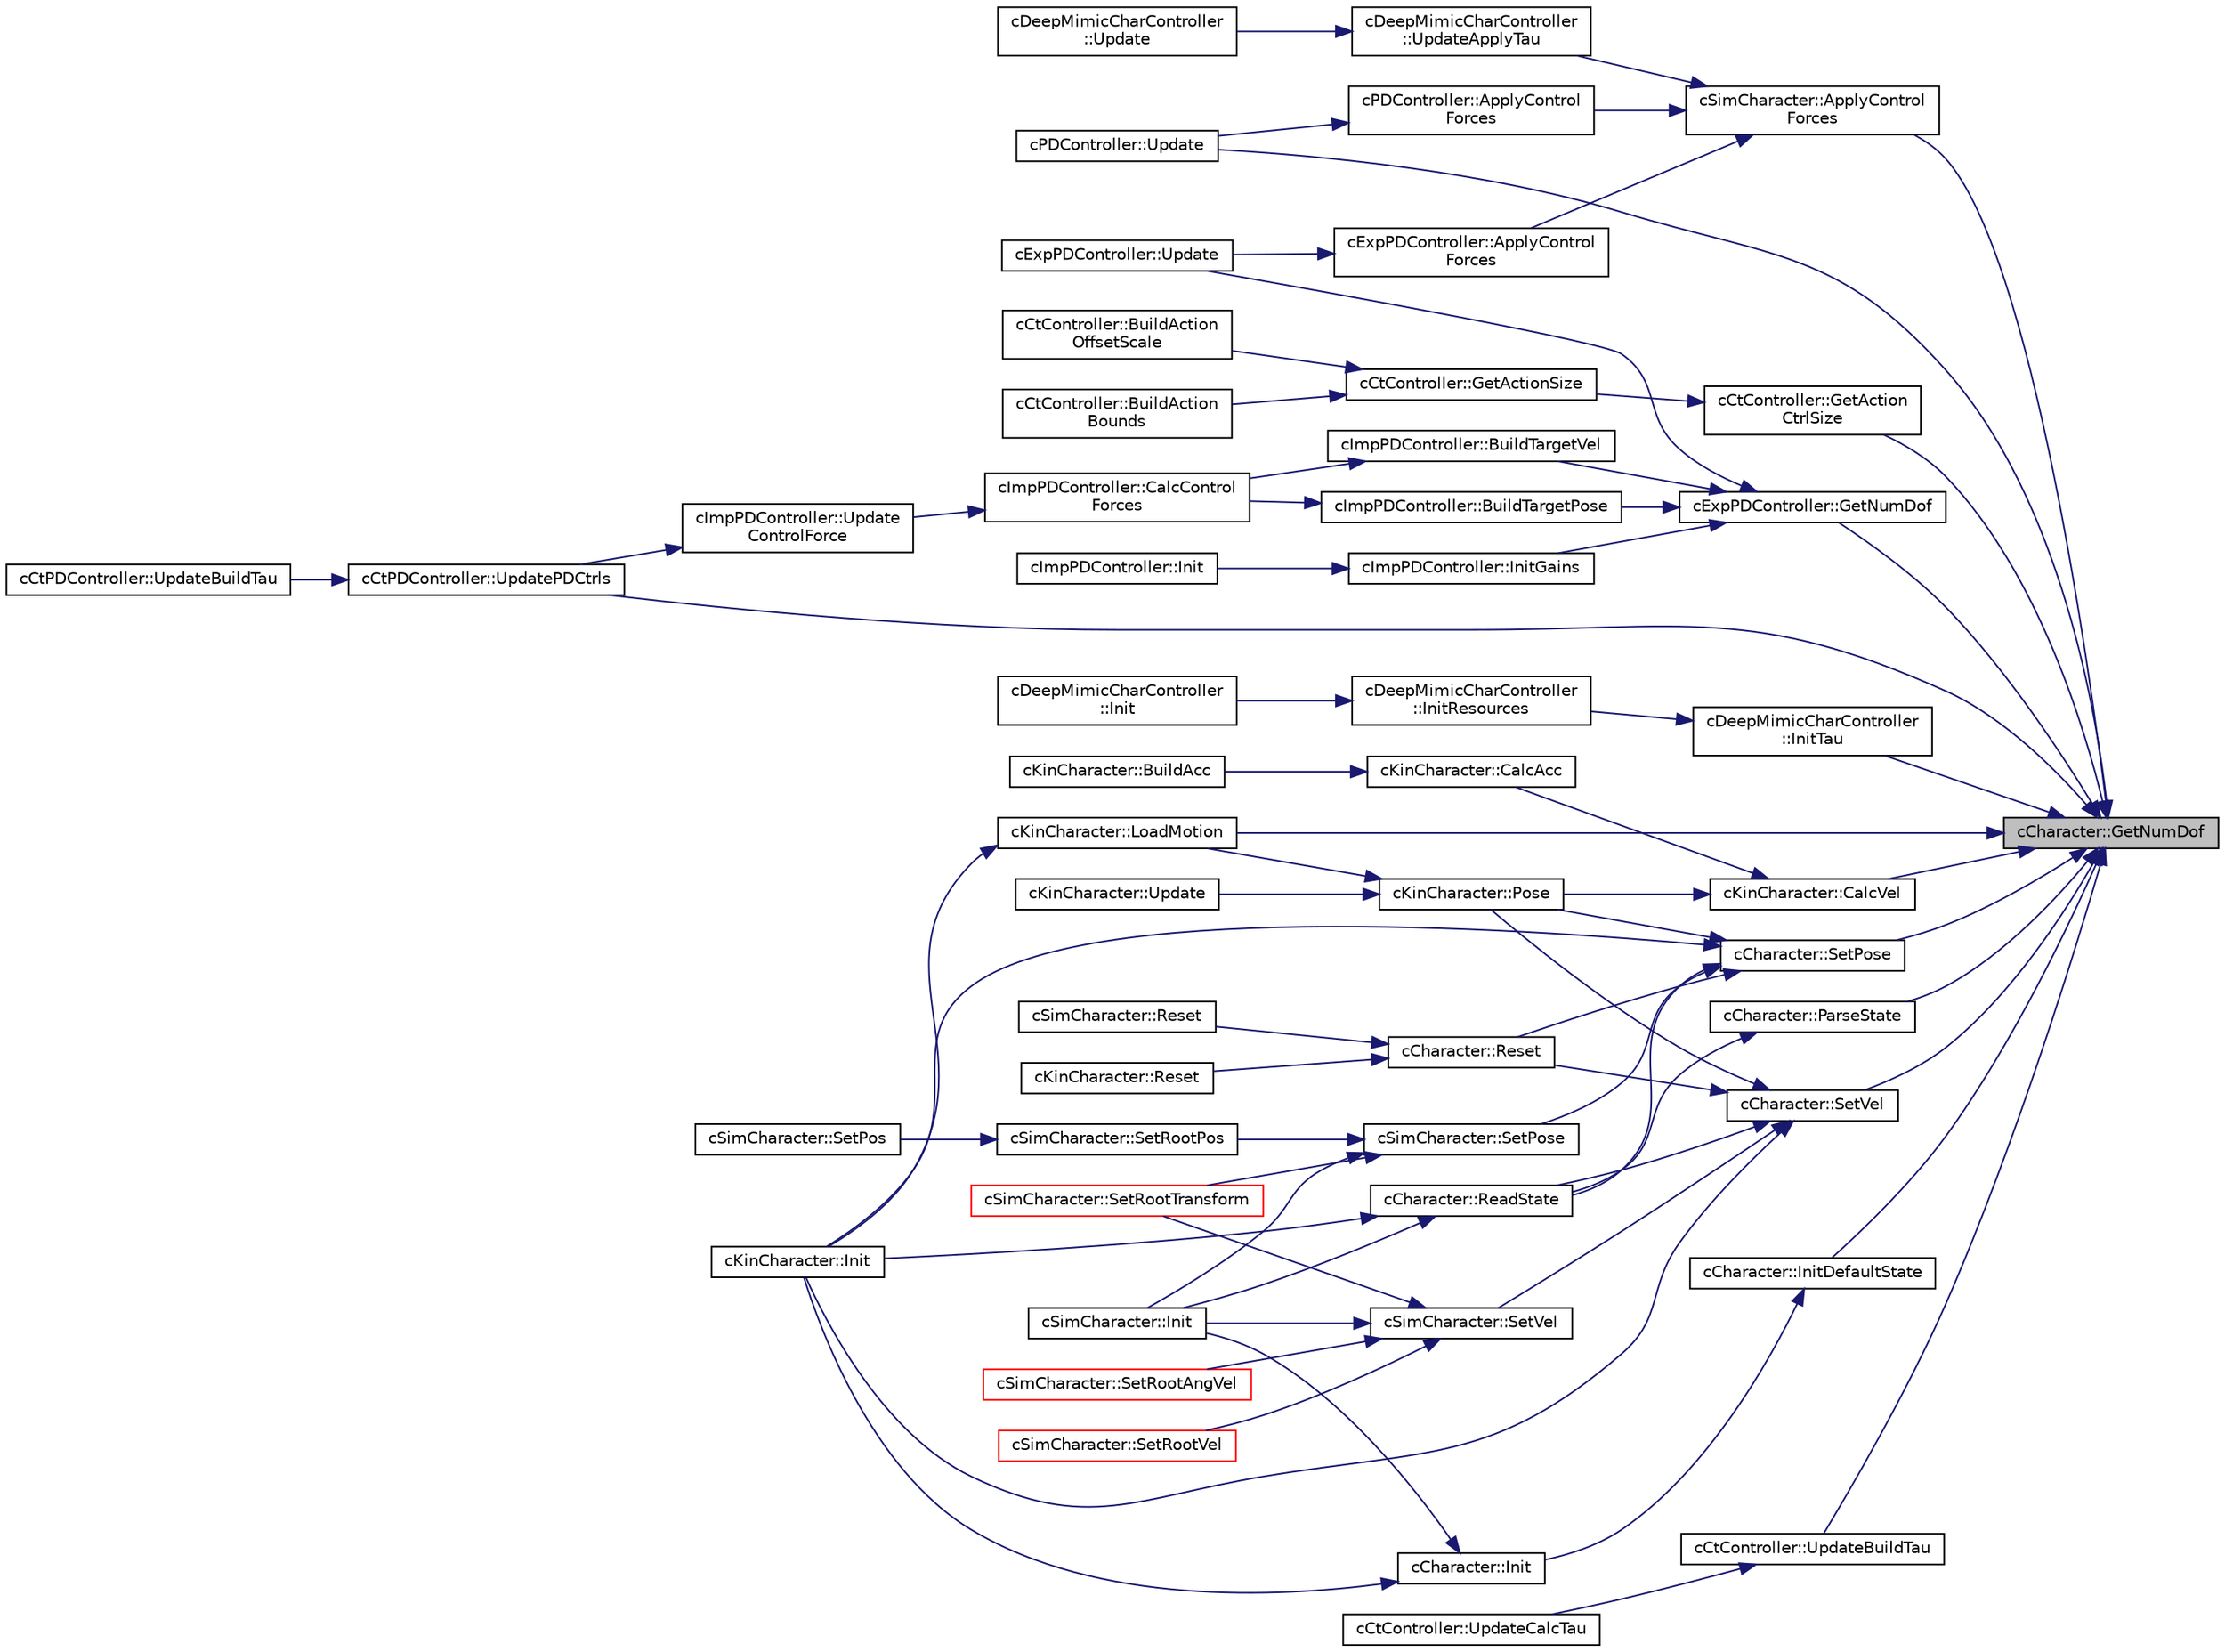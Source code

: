 digraph "cCharacter::GetNumDof"
{
 // LATEX_PDF_SIZE
  edge [fontname="Helvetica",fontsize="10",labelfontname="Helvetica",labelfontsize="10"];
  node [fontname="Helvetica",fontsize="10",shape=record];
  rankdir="RL";
  Node1 [label="cCharacter::GetNumDof",height=0.2,width=0.4,color="black", fillcolor="grey75", style="filled", fontcolor="black",tooltip=" "];
  Node1 -> Node2 [dir="back",color="midnightblue",fontsize="10",style="solid",fontname="Helvetica"];
  Node2 [label="cSimCharacter::ApplyControl\lForces",height=0.2,width=0.4,color="black", fillcolor="white", style="filled",URL="$classc_sim_character.html#a501a390bbce75b596b5dbca026a8c056",tooltip=" "];
  Node2 -> Node3 [dir="back",color="midnightblue",fontsize="10",style="solid",fontname="Helvetica"];
  Node3 [label="cExpPDController::ApplyControl\lForces",height=0.2,width=0.4,color="black", fillcolor="white", style="filled",URL="$classc_exp_p_d_controller.html#ae7c4527b7fa9555732d7a09c45a2b9da",tooltip=" "];
  Node3 -> Node4 [dir="back",color="midnightblue",fontsize="10",style="solid",fontname="Helvetica"];
  Node4 [label="cExpPDController::Update",height=0.2,width=0.4,color="black", fillcolor="white", style="filled",URL="$classc_exp_p_d_controller.html#a82436261295d0a3082a276bfbc2e7ff8",tooltip=" "];
  Node2 -> Node5 [dir="back",color="midnightblue",fontsize="10",style="solid",fontname="Helvetica"];
  Node5 [label="cPDController::ApplyControl\lForces",height=0.2,width=0.4,color="black", fillcolor="white", style="filled",URL="$classc_p_d_controller.html#ab9e556605537920fc445b54186672181",tooltip=" "];
  Node5 -> Node6 [dir="back",color="midnightblue",fontsize="10",style="solid",fontname="Helvetica"];
  Node6 [label="cPDController::Update",height=0.2,width=0.4,color="black", fillcolor="white", style="filled",URL="$classc_p_d_controller.html#a21691ce60be812e16d73e13a909b5698",tooltip=" "];
  Node2 -> Node7 [dir="back",color="midnightblue",fontsize="10",style="solid",fontname="Helvetica"];
  Node7 [label="cDeepMimicCharController\l::UpdateApplyTau",height=0.2,width=0.4,color="black", fillcolor="white", style="filled",URL="$classc_deep_mimic_char_controller.html#ad81fc04cfa280e13aad6cc775e64518b",tooltip=" "];
  Node7 -> Node8 [dir="back",color="midnightblue",fontsize="10",style="solid",fontname="Helvetica"];
  Node8 [label="cDeepMimicCharController\l::Update",height=0.2,width=0.4,color="black", fillcolor="white", style="filled",URL="$classc_deep_mimic_char_controller.html#ad3645072b817da8f199e060f0492aa6a",tooltip=" "];
  Node1 -> Node9 [dir="back",color="midnightblue",fontsize="10",style="solid",fontname="Helvetica"];
  Node9 [label="cKinCharacter::CalcVel",height=0.2,width=0.4,color="black", fillcolor="white", style="filled",URL="$classc_kin_character.html#af176f2116f10f6354021194945c2c19a",tooltip=" "];
  Node9 -> Node10 [dir="back",color="midnightblue",fontsize="10",style="solid",fontname="Helvetica"];
  Node10 [label="cKinCharacter::CalcAcc",height=0.2,width=0.4,color="black", fillcolor="white", style="filled",URL="$classc_kin_character.html#aa3bc4cb904d48cf623b905bb9aa46006",tooltip=" "];
  Node10 -> Node11 [dir="back",color="midnightblue",fontsize="10",style="solid",fontname="Helvetica"];
  Node11 [label="cKinCharacter::BuildAcc",height=0.2,width=0.4,color="black", fillcolor="white", style="filled",URL="$classc_kin_character.html#aa0fd30b001acce502f898e8c3a4f6c77",tooltip=" "];
  Node9 -> Node12 [dir="back",color="midnightblue",fontsize="10",style="solid",fontname="Helvetica"];
  Node12 [label="cKinCharacter::Pose",height=0.2,width=0.4,color="black", fillcolor="white", style="filled",URL="$classc_kin_character.html#a3ccbe74d9ad0f4d7104f901279a03a31",tooltip=" "];
  Node12 -> Node13 [dir="back",color="midnightblue",fontsize="10",style="solid",fontname="Helvetica"];
  Node13 [label="cKinCharacter::LoadMotion",height=0.2,width=0.4,color="black", fillcolor="white", style="filled",URL="$classc_kin_character.html#aadfb26f290511a722fa701f7cf134845",tooltip=" "];
  Node13 -> Node14 [dir="back",color="midnightblue",fontsize="10",style="solid",fontname="Helvetica"];
  Node14 [label="cKinCharacter::Init",height=0.2,width=0.4,color="black", fillcolor="white", style="filled",URL="$classc_kin_character.html#a8aae2e1ec2b7b0fcdfc9b6ee2b4df4b7",tooltip=" "];
  Node12 -> Node15 [dir="back",color="midnightblue",fontsize="10",style="solid",fontname="Helvetica"];
  Node15 [label="cKinCharacter::Update",height=0.2,width=0.4,color="black", fillcolor="white", style="filled",URL="$classc_kin_character.html#adab771763382d1e6f2d76ad47eb3506a",tooltip=" "];
  Node1 -> Node16 [dir="back",color="midnightblue",fontsize="10",style="solid",fontname="Helvetica"];
  Node16 [label="cCtController::GetAction\lCtrlSize",height=0.2,width=0.4,color="black", fillcolor="white", style="filled",URL="$classc_ct_controller.html#a8832be5ca0d3e0d1116d0117093d6a2f",tooltip=" "];
  Node16 -> Node17 [dir="back",color="midnightblue",fontsize="10",style="solid",fontname="Helvetica"];
  Node17 [label="cCtController::GetActionSize",height=0.2,width=0.4,color="black", fillcolor="white", style="filled",URL="$classc_ct_controller.html#a7333caae2fa7a33082dae8eaa32e2a25",tooltip=" "];
  Node17 -> Node18 [dir="back",color="midnightblue",fontsize="10",style="solid",fontname="Helvetica"];
  Node18 [label="cCtController::BuildAction\lBounds",height=0.2,width=0.4,color="black", fillcolor="white", style="filled",URL="$classc_ct_controller.html#ab96786775c14e9b00adc55412d333b9f",tooltip=" "];
  Node17 -> Node19 [dir="back",color="midnightblue",fontsize="10",style="solid",fontname="Helvetica"];
  Node19 [label="cCtController::BuildAction\lOffsetScale",height=0.2,width=0.4,color="black", fillcolor="white", style="filled",URL="$classc_ct_controller.html#a9de4b4509192075c239845c63ec305e6",tooltip=" "];
  Node1 -> Node20 [dir="back",color="midnightblue",fontsize="10",style="solid",fontname="Helvetica"];
  Node20 [label="cExpPDController::GetNumDof",height=0.2,width=0.4,color="black", fillcolor="white", style="filled",URL="$classc_exp_p_d_controller.html#a3d48af867e3c33544d5bfd6cece8ea8f",tooltip=" "];
  Node20 -> Node21 [dir="back",color="midnightblue",fontsize="10",style="solid",fontname="Helvetica"];
  Node21 [label="cImpPDController::BuildTargetPose",height=0.2,width=0.4,color="black", fillcolor="white", style="filled",URL="$classc_imp_p_d_controller.html#ab0cbdb157d74f97bdd3a97560de89e3c",tooltip=" "];
  Node21 -> Node22 [dir="back",color="midnightblue",fontsize="10",style="solid",fontname="Helvetica"];
  Node22 [label="cImpPDController::CalcControl\lForces",height=0.2,width=0.4,color="black", fillcolor="white", style="filled",URL="$classc_imp_p_d_controller.html#ad842a2f1c8e4fcc041e5e5c92251711f",tooltip=" "];
  Node22 -> Node23 [dir="back",color="midnightblue",fontsize="10",style="solid",fontname="Helvetica"];
  Node23 [label="cImpPDController::Update\lControlForce",height=0.2,width=0.4,color="black", fillcolor="white", style="filled",URL="$classc_imp_p_d_controller.html#a1720b102b3336b93c5d09d6740492eec",tooltip=" "];
  Node23 -> Node24 [dir="back",color="midnightblue",fontsize="10",style="solid",fontname="Helvetica"];
  Node24 [label="cCtPDController::UpdatePDCtrls",height=0.2,width=0.4,color="black", fillcolor="white", style="filled",URL="$classc_ct_p_d_controller.html#a6125968b7f2f754ff772124f23ad6298",tooltip=" "];
  Node24 -> Node25 [dir="back",color="midnightblue",fontsize="10",style="solid",fontname="Helvetica"];
  Node25 [label="cCtPDController::UpdateBuildTau",height=0.2,width=0.4,color="black", fillcolor="white", style="filled",URL="$classc_ct_p_d_controller.html#a60b43d5fabd5bd4f6d9528f09115e11d",tooltip=" "];
  Node20 -> Node26 [dir="back",color="midnightblue",fontsize="10",style="solid",fontname="Helvetica"];
  Node26 [label="cImpPDController::BuildTargetVel",height=0.2,width=0.4,color="black", fillcolor="white", style="filled",URL="$classc_imp_p_d_controller.html#ae30d4c5197d61d667283ae5b883aa271",tooltip=" "];
  Node26 -> Node22 [dir="back",color="midnightblue",fontsize="10",style="solid",fontname="Helvetica"];
  Node20 -> Node27 [dir="back",color="midnightblue",fontsize="10",style="solid",fontname="Helvetica"];
  Node27 [label="cImpPDController::InitGains",height=0.2,width=0.4,color="black", fillcolor="white", style="filled",URL="$classc_imp_p_d_controller.html#aaa207c8eb8722eff0802365fd07f0557",tooltip=" "];
  Node27 -> Node28 [dir="back",color="midnightblue",fontsize="10",style="solid",fontname="Helvetica"];
  Node28 [label="cImpPDController::Init",height=0.2,width=0.4,color="black", fillcolor="white", style="filled",URL="$classc_imp_p_d_controller.html#a3088ee721f685b485cc6084907c292a5",tooltip=" "];
  Node20 -> Node4 [dir="back",color="midnightblue",fontsize="10",style="solid",fontname="Helvetica"];
  Node1 -> Node29 [dir="back",color="midnightblue",fontsize="10",style="solid",fontname="Helvetica"];
  Node29 [label="cCharacter::InitDefaultState",height=0.2,width=0.4,color="black", fillcolor="white", style="filled",URL="$classc_character.html#a9d03c44abd7bdd3cb036adaecf02176e",tooltip=" "];
  Node29 -> Node30 [dir="back",color="midnightblue",fontsize="10",style="solid",fontname="Helvetica"];
  Node30 [label="cCharacter::Init",height=0.2,width=0.4,color="black", fillcolor="white", style="filled",URL="$classc_character.html#a94e3699c072884e614eb79659fe4f5ae",tooltip=" "];
  Node30 -> Node14 [dir="back",color="midnightblue",fontsize="10",style="solid",fontname="Helvetica"];
  Node30 -> Node31 [dir="back",color="midnightblue",fontsize="10",style="solid",fontname="Helvetica"];
  Node31 [label="cSimCharacter::Init",height=0.2,width=0.4,color="black", fillcolor="white", style="filled",URL="$classc_sim_character.html#a268ec8e85dcc271e9bb20a8e0c44c124",tooltip=" "];
  Node1 -> Node32 [dir="back",color="midnightblue",fontsize="10",style="solid",fontname="Helvetica"];
  Node32 [label="cDeepMimicCharController\l::InitTau",height=0.2,width=0.4,color="black", fillcolor="white", style="filled",URL="$classc_deep_mimic_char_controller.html#a928c5ba1fd746c4b0a62dd463cd099b6",tooltip=" "];
  Node32 -> Node33 [dir="back",color="midnightblue",fontsize="10",style="solid",fontname="Helvetica"];
  Node33 [label="cDeepMimicCharController\l::InitResources",height=0.2,width=0.4,color="black", fillcolor="white", style="filled",URL="$classc_deep_mimic_char_controller.html#a7bed5342963d0929537af54ba7e6a991",tooltip=" "];
  Node33 -> Node34 [dir="back",color="midnightblue",fontsize="10",style="solid",fontname="Helvetica"];
  Node34 [label="cDeepMimicCharController\l::Init",height=0.2,width=0.4,color="black", fillcolor="white", style="filled",URL="$classc_deep_mimic_char_controller.html#aa78b3762829347f7638d6e739f0f043a",tooltip=" "];
  Node1 -> Node13 [dir="back",color="midnightblue",fontsize="10",style="solid",fontname="Helvetica"];
  Node1 -> Node35 [dir="back",color="midnightblue",fontsize="10",style="solid",fontname="Helvetica"];
  Node35 [label="cCharacter::ParseState",height=0.2,width=0.4,color="black", fillcolor="white", style="filled",URL="$classc_character.html#a5f1937601607763914251e20311afc03",tooltip=" "];
  Node35 -> Node36 [dir="back",color="midnightblue",fontsize="10",style="solid",fontname="Helvetica"];
  Node36 [label="cCharacter::ReadState",height=0.2,width=0.4,color="black", fillcolor="white", style="filled",URL="$classc_character.html#af0d9a80d3f94438247f93c7ac9a5b0bb",tooltip=" "];
  Node36 -> Node14 [dir="back",color="midnightblue",fontsize="10",style="solid",fontname="Helvetica"];
  Node36 -> Node31 [dir="back",color="midnightblue",fontsize="10",style="solid",fontname="Helvetica"];
  Node1 -> Node37 [dir="back",color="midnightblue",fontsize="10",style="solid",fontname="Helvetica"];
  Node37 [label="cCharacter::SetPose",height=0.2,width=0.4,color="black", fillcolor="white", style="filled",URL="$classc_character.html#a9bf4292e356a20cad67949e961244cab",tooltip=" "];
  Node37 -> Node14 [dir="back",color="midnightblue",fontsize="10",style="solid",fontname="Helvetica"];
  Node37 -> Node12 [dir="back",color="midnightblue",fontsize="10",style="solid",fontname="Helvetica"];
  Node37 -> Node36 [dir="back",color="midnightblue",fontsize="10",style="solid",fontname="Helvetica"];
  Node37 -> Node38 [dir="back",color="midnightblue",fontsize="10",style="solid",fontname="Helvetica"];
  Node38 [label="cCharacter::Reset",height=0.2,width=0.4,color="black", fillcolor="white", style="filled",URL="$classc_character.html#a7007f17845dac0575ae98fd60dd0ff36",tooltip=" "];
  Node38 -> Node39 [dir="back",color="midnightblue",fontsize="10",style="solid",fontname="Helvetica"];
  Node39 [label="cKinCharacter::Reset",height=0.2,width=0.4,color="black", fillcolor="white", style="filled",URL="$classc_kin_character.html#a55d2542c3644ce10ce1db230687b0d72",tooltip=" "];
  Node38 -> Node40 [dir="back",color="midnightblue",fontsize="10",style="solid",fontname="Helvetica"];
  Node40 [label="cSimCharacter::Reset",height=0.2,width=0.4,color="black", fillcolor="white", style="filled",URL="$classc_sim_character.html#a2f09bafdbdfd7aeb133eff65b6aa692b",tooltip=" "];
  Node37 -> Node41 [dir="back",color="midnightblue",fontsize="10",style="solid",fontname="Helvetica"];
  Node41 [label="cSimCharacter::SetPose",height=0.2,width=0.4,color="black", fillcolor="white", style="filled",URL="$classc_sim_character.html#af90f9cd7b45cb9f6ea3635bfa562675d",tooltip=" "];
  Node41 -> Node31 [dir="back",color="midnightblue",fontsize="10",style="solid",fontname="Helvetica"];
  Node41 -> Node42 [dir="back",color="midnightblue",fontsize="10",style="solid",fontname="Helvetica"];
  Node42 [label="cSimCharacter::SetRootPos",height=0.2,width=0.4,color="black", fillcolor="white", style="filled",URL="$classc_sim_character.html#af6fa6b41fbce89da71285ed1840ae9b1",tooltip=" "];
  Node42 -> Node43 [dir="back",color="midnightblue",fontsize="10",style="solid",fontname="Helvetica"];
  Node43 [label="cSimCharacter::SetPos",height=0.2,width=0.4,color="black", fillcolor="white", style="filled",URL="$classc_sim_character.html#a8c1b175e44acf3c574225b5982f91eee",tooltip=" "];
  Node41 -> Node44 [dir="back",color="midnightblue",fontsize="10",style="solid",fontname="Helvetica"];
  Node44 [label="cSimCharacter::SetRootTransform",height=0.2,width=0.4,color="red", fillcolor="white", style="filled",URL="$classc_sim_character.html#a615ae95d65aaf5991be40b41a2f3a89d",tooltip=" "];
  Node1 -> Node47 [dir="back",color="midnightblue",fontsize="10",style="solid",fontname="Helvetica"];
  Node47 [label="cCharacter::SetVel",height=0.2,width=0.4,color="black", fillcolor="white", style="filled",URL="$classc_character.html#ade58ddd1eaf1dae9f230a595e5a5cccc",tooltip=" "];
  Node47 -> Node14 [dir="back",color="midnightblue",fontsize="10",style="solid",fontname="Helvetica"];
  Node47 -> Node12 [dir="back",color="midnightblue",fontsize="10",style="solid",fontname="Helvetica"];
  Node47 -> Node36 [dir="back",color="midnightblue",fontsize="10",style="solid",fontname="Helvetica"];
  Node47 -> Node38 [dir="back",color="midnightblue",fontsize="10",style="solid",fontname="Helvetica"];
  Node47 -> Node48 [dir="back",color="midnightblue",fontsize="10",style="solid",fontname="Helvetica"];
  Node48 [label="cSimCharacter::SetVel",height=0.2,width=0.4,color="black", fillcolor="white", style="filled",URL="$classc_sim_character.html#aa542e4d6411dd1e9499cf52ae19a28a5",tooltip=" "];
  Node48 -> Node31 [dir="back",color="midnightblue",fontsize="10",style="solid",fontname="Helvetica"];
  Node48 -> Node49 [dir="back",color="midnightblue",fontsize="10",style="solid",fontname="Helvetica"];
  Node49 [label="cSimCharacter::SetRootAngVel",height=0.2,width=0.4,color="red", fillcolor="white", style="filled",URL="$classc_sim_character.html#a5ade3fe681187af471aef8e4d1dbe7db",tooltip=" "];
  Node48 -> Node44 [dir="back",color="midnightblue",fontsize="10",style="solid",fontname="Helvetica"];
  Node48 -> Node51 [dir="back",color="midnightblue",fontsize="10",style="solid",fontname="Helvetica"];
  Node51 [label="cSimCharacter::SetRootVel",height=0.2,width=0.4,color="red", fillcolor="white", style="filled",URL="$classc_sim_character.html#a48c47358531012c5b93665227a2f8ca3",tooltip=" "];
  Node1 -> Node6 [dir="back",color="midnightblue",fontsize="10",style="solid",fontname="Helvetica"];
  Node1 -> Node53 [dir="back",color="midnightblue",fontsize="10",style="solid",fontname="Helvetica"];
  Node53 [label="cCtController::UpdateBuildTau",height=0.2,width=0.4,color="black", fillcolor="white", style="filled",URL="$classc_ct_controller.html#a669300910288b43fdf4cc641a5912bd6",tooltip=" "];
  Node53 -> Node54 [dir="back",color="midnightblue",fontsize="10",style="solid",fontname="Helvetica"];
  Node54 [label="cCtController::UpdateCalcTau",height=0.2,width=0.4,color="black", fillcolor="white", style="filled",URL="$classc_ct_controller.html#ab96a2ef7f43c0fbd0824ae5a0ee84d92",tooltip=" "];
  Node1 -> Node24 [dir="back",color="midnightblue",fontsize="10",style="solid",fontname="Helvetica"];
}
